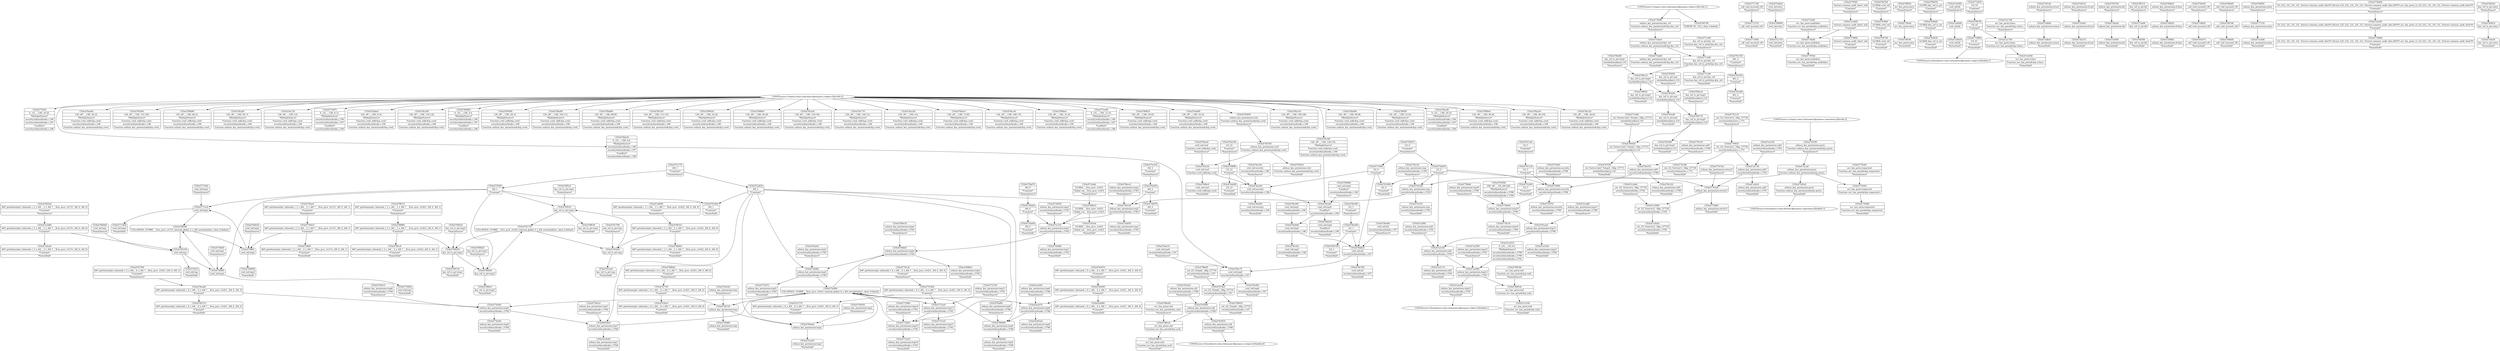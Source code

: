 digraph {
	CE0x4756f70 [shape=record,shape=Mrecord,label="{CE0x4756f70|i64_2|*Constant*|*SummSink*}"]
	CE0x47717d0 [shape=record,shape=Mrecord,label="{CE0x47717d0|_call_void_mcount()_#3|*SummSource*}"]
	CE0x4794890 [shape=record,shape=Mrecord,label="{CE0x4794890|cred_sid:entry}"]
	CE0x4789420 [shape=record,shape=Mrecord,label="{CE0x4789420|128:_i8*,_:_CRE_24,28_|*MultipleSource*|Function::cred_sid&Arg::cred::|security/selinux/hooks.c,196|Function::selinux_key_permission&Arg::cred::}"]
	CE0x476b090 [shape=record,shape=Mrecord,label="{CE0x476b090|selinux_key_permission:tmp9|security/selinux/hooks.c,5786|*SummSink*}"]
	CE0x47797b0 [shape=record,shape=Mrecord,label="{CE0x47797b0|avc_has_perm:auditdata|Function::avc_has_perm&Arg::auditdata::|*SummSink*}"]
	"CONST[source:1(input),value:2(dynamic)][purpose:{operation}][SrcIdx:2]"
	CE0x47795f0 [shape=record,shape=Mrecord,label="{CE0x47795f0|%struct.common_audit_data*_null|*Constant*|*SummSource*}"]
	CE0x47639b0 [shape=record,shape=Mrecord,label="{CE0x47639b0|GLOBAL:cred_sid|*Constant*}"]
	CE0x477bc20 [shape=record,shape=Mrecord,label="{CE0x477bc20|i64*_getelementptr_inbounds_(_6_x_i64_,_6_x_i64_*___llvm_gcov_ctr421,_i64_0,_i64_5)|*Constant*|*SummSource*}"]
	CE0x478f880 [shape=record,shape=Mrecord,label="{CE0x478f880|i64*_getelementptr_inbounds_(_2_x_i64_,_2_x_i64_*___llvm_gcov_ctr422,_i64_0,_i64_1)|*Constant*}"]
	CE0x475f3f0 [shape=record,shape=Mrecord,label="{CE0x475f3f0|i64_1|*Constant*}"]
	CE0x4778a90 [shape=record,shape=Mrecord,label="{CE0x4778a90|selinux_key_permission:tmp10|security/selinux/hooks.c,5789}"]
	CE0x4770850 [shape=record,shape=Mrecord,label="{CE0x4770850|cred_sid:tmp1|*SummSink*}"]
	CE0x5e10e00 [shape=record,shape=Mrecord,label="{CE0x5e10e00|selinux_key_permission:tmp7|security/selinux/hooks.c,5784|*SummSink*}"]
	CE0x4767360 [shape=record,shape=Mrecord,label="{CE0x4767360|i64*_getelementptr_inbounds_(_6_x_i64_,_6_x_i64_*___llvm_gcov_ctr421,_i64_0,_i64_3)|*Constant*|*SummSource*}"]
	CE0x4783450 [shape=record,shape=Mrecord,label="{CE0x4783450|selinux_key_permission:call|security/selinux/hooks.c,5786|*SummSink*}"]
	CE0x479f920 [shape=record,shape=Mrecord,label="{CE0x479f920|avc_has_perm:entry|*SummSource*}"]
	CE0x4789bb0 [shape=record,shape=Mrecord,label="{CE0x4789bb0|128:_i8*,_:_CRE_44,48_|*MultipleSource*|Function::cred_sid&Arg::cred::|security/selinux/hooks.c,196|Function::selinux_key_permission&Arg::cred::}"]
	CE0x479b450 [shape=record,shape=Mrecord,label="{CE0x479b450|GLOBAL:key_ref_to_ptr|*Constant*|*SummSource*}"]
	CE0x47a2590 [shape=record,shape=Mrecord,label="{CE0x47a2590|selinux_key_permission:tmp12|security/selinux/hooks.c,5791|*SummSource*}"]
	CE0x475ebc0 [shape=record,shape=Mrecord,label="{CE0x475ebc0|selinux_key_permission:key_ref|Function::selinux_key_permission&Arg::key_ref::}"]
	CE0x47563e0 [shape=record,shape=Mrecord,label="{CE0x47563e0|GLOBAL:__llvm_gcov_ctr421|Global_var:__llvm_gcov_ctr421|*SummSink*}"]
	CE0x478c5a0 [shape=record,shape=Mrecord,label="{CE0x478c5a0|128:_i8*,_:_CRE_136,144_|*MultipleSource*|Function::cred_sid&Arg::cred::|security/selinux/hooks.c,196|Function::selinux_key_permission&Arg::cred::}"]
	CE0x478fb10 [shape=record,shape=Mrecord,label="{CE0x478fb10|i64*_getelementptr_inbounds_(_2_x_i64_,_2_x_i64_*___llvm_gcov_ctr422,_i64_0,_i64_1)|*Constant*|*SummSource*}"]
	CE0x475e090 [shape=record,shape=Mrecord,label="{CE0x475e090|COLLAPSED:_GCMRE___llvm_gcov_ctr421_internal_global_6_x_i64_zeroinitializer:_elem_0:default:}"]
	CE0x4775b70 [shape=record,shape=Mrecord,label="{CE0x4775b70|selinux_key_permission:tmp5|security/selinux/hooks.c,5783|*SummSink*}"]
	CE0x4755f70 [shape=record,shape=Mrecord,label="{CE0x4755f70|selinux_key_permission:security|security/selinux/hooks.c,5789|*SummSink*}"]
	CE0x478c770 [shape=record,shape=Mrecord,label="{CE0x478c770|128:_i8*,_:_CRE_144,152_|*MultipleSource*|Function::cred_sid&Arg::cred::|security/selinux/hooks.c,196|Function::selinux_key_permission&Arg::cred::}"]
	CE0x476a1d0 [shape=record,shape=Mrecord,label="{CE0x476a1d0|128:_i8*,_:_CRE_0,4_|*MultipleSource*|Function::cred_sid&Arg::cred::|security/selinux/hooks.c,196|Function::selinux_key_permission&Arg::cred::}"]
	CE0x478a4c0 [shape=record,shape=Mrecord,label="{CE0x478a4c0|128:_i8*,_:_CRE_72,80_|*MultipleSource*|Function::cred_sid&Arg::cred::|security/selinux/hooks.c,196|Function::selinux_key_permission&Arg::cred::}"]
	CE0x5c698e0 [shape=record,shape=Mrecord,label="{CE0x5c698e0|selinux_key_permission:tmp4|security/selinux/hooks.c,5783|*SummSink*}"]
	CE0x66d59e0 [shape=record,shape=Mrecord,label="{CE0x66d59e0|selinux_key_permission:tmp7|security/selinux/hooks.c,5784}"]
	CE0x4784170 [shape=record,shape=Mrecord,label="{CE0x4784170|key_ref_to_ptr:tmp5|include/linux/key.h,116}"]
	CE0x47714b0 [shape=record,shape=Mrecord,label="{CE0x47714b0|cred_sid:tmp3|*SummSink*}"]
	CE0x4761000 [shape=record,shape=Mrecord,label="{CE0x4761000|i32_0|*Constant*|*SummSink*}"]
	CE0x47712c0 [shape=record,shape=Mrecord,label="{CE0x47712c0|cred_sid:tmp3}"]
	CE0x478cce0 [shape=record,shape=Mrecord,label="{CE0x478cce0|128:_i8*,_:_CRE_168,176_|*MultipleSource*|Function::cred_sid&Arg::cred::|security/selinux/hooks.c,196|Function::selinux_key_permission&Arg::cred::}"]
	CE0x47896e0 [shape=record,shape=Mrecord,label="{CE0x47896e0|128:_i8*,_:_CRE_32,36_|*MultipleSource*|Function::cred_sid&Arg::cred::|security/selinux/hooks.c,196|Function::selinux_key_permission&Arg::cred::}"]
	CE0x4789030 [shape=record,shape=Mrecord,label="{CE0x4789030|avc_has_perm:tsid|Function::avc_has_perm&Arg::tsid::}"]
	CE0x47a44e0 [shape=record,shape=Mrecord,label="{CE0x47a44e0|cred_sid:bb|*SummSink*}"]
	CE0x4772a50 [shape=record,shape=Mrecord,label="{CE0x4772a50|selinux_key_permission:tmp14|security/selinux/hooks.c,5792|*SummSink*}"]
	CE0x4776240 [shape=record,shape=Mrecord,label="{CE0x4776240|selinux_key_permission:tmp6|security/selinux/hooks.c,5784|*SummSink*}"]
	CE0x477e830 [shape=record,shape=Mrecord,label="{CE0x477e830|i16_43|*Constant*|*SummSource*}"]
	CE0x477b110 [shape=record,shape=Mrecord,label="{CE0x477b110|_ret_i32_%retval.0,_!dbg_!27728|security/selinux/avc.c,775|*SummSource*}"]
	CE0x4760090 [shape=record,shape=Mrecord,label="{CE0x4760090|cred_sid:tmp2|*SummSink*}"]
	CE0x4779240 [shape=record,shape=Mrecord,label="{CE0x4779240|avc_has_perm:requested|Function::avc_has_perm&Arg::requested::|*SummSource*}"]
	CE0x4771570 [shape=record,shape=Mrecord,label="{CE0x4771570|_call_void_mcount()_#3}"]
	CE0x475ba00 [shape=record,shape=Mrecord,label="{CE0x475ba00|i64_0|*Constant*|*SummSink*}"]
	CE0x4794740 [shape=record,shape=Mrecord,label="{CE0x4794740|GLOBAL:cred_sid|*Constant*|*SummSink*}"]
	CE0x477af40 [shape=record,shape=Mrecord,label="{CE0x477af40|avc_has_perm:auditdata|Function::avc_has_perm&Arg::auditdata::|*SummSource*}"]
	CE0x4790620 [shape=record,shape=Mrecord,label="{CE0x4790620|key_ref_to_ptr:tmp3|*SummSource*}"]
	CE0x477ee90 [shape=record,shape=Mrecord,label="{CE0x477ee90|4:_i32,_:_CRE_12,16_|*MultipleSource*|security/selinux/hooks.c,196|security/selinux/hooks.c,197|*LoadInst*|security/selinux/hooks.c,196}"]
	CE0x475c6a0 [shape=record,shape=Mrecord,label="{CE0x475c6a0|GLOBAL:__llvm_gcov_ctr421|Global_var:__llvm_gcov_ctr421|*SummSource*}"]
	CE0x4789810 [shape=record,shape=Mrecord,label="{CE0x4789810|128:_i8*,_:_CRE_36,40_|*MultipleSource*|Function::cred_sid&Arg::cred::|security/selinux/hooks.c,196|Function::selinux_key_permission&Arg::cred::}"]
	CE0x476ad00 [shape=record,shape=Mrecord,label="{CE0x476ad00|128:_i8*,_:_CRE_16,20_|*MultipleSource*|Function::cred_sid&Arg::cred::|security/selinux/hooks.c,196|Function::selinux_key_permission&Arg::cred::}"]
	CE0x4755fe0 [shape=record,shape=Mrecord,label="{CE0x4755fe0|selinux_key_permission:security|security/selinux/hooks.c,5789|*SummSource*}"]
	CE0x47a1b50 [shape=record,shape=Mrecord,label="{CE0x47a1b50|selinux_key_permission:tmp11|security/selinux/hooks.c,5789|*SummSink*}"]
	CE0x4755e90 [shape=record,shape=Mrecord,label="{CE0x4755e90|i32_5|*Constant*|*SummSink*}"]
	CE0x4769f80 [shape=record,shape=Mrecord,label="{CE0x4769f80|i32_22|*Constant*}"]
	CE0x4760710 [shape=record,shape=Mrecord,label="{CE0x4760710|i64*_getelementptr_inbounds_(_6_x_i64_,_6_x_i64_*___llvm_gcov_ctr421,_i64_0,_i64_3)|*Constant*|*SummSink*}"]
	CE0x475bd70 [shape=record,shape=Mrecord,label="{CE0x475bd70|i64_0|*Constant*|*SummSource*}"]
	CE0x478d250 [shape=record,shape=Mrecord,label="{CE0x478d250|cred_sid:tmp4|*LoadInst*|security/selinux/hooks.c,196|*SummSink*}"]
	CE0x4760020 [shape=record,shape=Mrecord,label="{CE0x4760020|cred_sid:tmp2|*SummSource*}"]
	CE0x47841e0 [shape=record,shape=Mrecord,label="{CE0x47841e0|key_ref_to_ptr:tmp5|include/linux/key.h,116|*SummSource*}"]
	"CONST[source:0(mediator),value:2(dynamic)][purpose:{subject}][SnkIdx:0]"
	CE0x477c440 [shape=record,shape=Mrecord,label="{CE0x477c440|_ret_%struct.key*_%tmp5,_!dbg_!27715|include/linux/key.h,116|*SummSource*}"]
	CE0x47a1a80 [shape=record,shape=Mrecord,label="{CE0x47a1a80|selinux_key_permission:tmp11|security/selinux/hooks.c,5789|*SummSource*}"]
	CE0x4779930 [shape=record,shape=Mrecord,label="{CE0x4779930|_ret_i32_%retval.0,_!dbg_!27728|security/selinux/avc.c,775}"]
	CE0x475d0c0 [shape=record,shape=Mrecord,label="{CE0x475d0c0|selinux_key_permission:return|*SummSink*}"]
	CE0x478f5c0 [shape=record,shape=Mrecord,label="{CE0x478f5c0|key_ref_to_ptr:tmp1|*SummSource*}"]
	CE0x475c9e0 [shape=record,shape=Mrecord,label="{CE0x475c9e0|selinux_key_permission:if.end}"]
	CE0x475b1c0 [shape=record,shape=Mrecord,label="{CE0x475b1c0|selinux_key_permission:cmp|security/selinux/hooks.c,5783|*SummSource*}"]
	CE0x478ee10 [shape=record,shape=Mrecord,label="{CE0x478ee10|cred_sid:tmp6|security/selinux/hooks.c,197|*SummSource*}"]
	CE0x478da20 [shape=record,shape=Mrecord,label="{CE0x478da20|4:_i32,_:_CRE_4,8_|*MultipleSource*|security/selinux/hooks.c,196|security/selinux/hooks.c,197|*LoadInst*|security/selinux/hooks.c,196}"]
	CE0x4784360 [shape=record,shape=Mrecord,label="{CE0x4784360|key_ref_to_ptr:tmp5|include/linux/key.h,116|*SummSink*}"]
	CE0x475bea0 [shape=record,shape=Mrecord,label="{CE0x475bea0|selinux_key_permission:bb}"]
	CE0x475b530 [shape=record,shape=Mrecord,label="{CE0x475b530|selinux_key_permission:tmp2|security/selinux/hooks.c,5783}"]
	CE0x475b0b0 [shape=record,shape=Mrecord,label="{CE0x475b0b0|selinux_key_permission:tmp5|security/selinux/hooks.c,5783}"]
	CE0x475d430 [shape=record,shape=Mrecord,label="{CE0x475d430|i32_0|*Constant*}"]
	CE0x475f2c0 [shape=record,shape=Mrecord,label="{CE0x475f2c0|cred_sid:tmp|*SummSink*}"]
	CE0x478f310 [shape=record,shape=Mrecord,label="{CE0x478f310|i64*_getelementptr_inbounds_(_2_x_i64_,_2_x_i64_*___llvm_gcov_ctr422,_i64_0,_i64_0)|*Constant*}"]
	CE0x477b9b0 [shape=record,shape=Mrecord,label="{CE0x477b9b0|selinux_key_permission:retval.0|*SummSink*}"]
	CE0x4783e80 [shape=record,shape=Mrecord,label="{CE0x4783e80|key_ref_to_ptr:and|include/linux/key.h,116}"]
	CE0x478cb10 [shape=record,shape=Mrecord,label="{CE0x478cb10|128:_i8*,_:_CRE_160,168_|*MultipleSource*|Function::cred_sid&Arg::cred::|security/selinux/hooks.c,196|Function::selinux_key_permission&Arg::cred::}"]
	CE0x4795a30 [shape=record,shape=Mrecord,label="{CE0x4795a30|cred_sid:cred|Function::cred_sid&Arg::cred::}"]
	CE0x478d080 [shape=record,shape=Mrecord,label="{CE0x478d080|cred_sid:tmp4|*LoadInst*|security/selinux/hooks.c,196|*SummSource*}"]
	CE0x4791350 [shape=record,shape=Mrecord,label="{CE0x4791350|i64_-2|*Constant*|*SummSource*}"]
	CE0x4779660 [shape=record,shape=Mrecord,label="{CE0x4779660|%struct.common_audit_data*_null|*Constant*|*SummSink*}"]
	CE0x477aa90 [shape=record,shape=Mrecord,label="{CE0x477aa90|key_ref_to_ptr:bb}"]
	CE0x4790050 [shape=record,shape=Mrecord,label="{CE0x4790050|key_ref_to_ptr:tmp2}"]
	CE0x47a4aa0 [shape=record,shape=Mrecord,label="{CE0x47a4aa0|i64*_getelementptr_inbounds_(_2_x_i64_,_2_x_i64_*___llvm_gcov_ctr131,_i64_0,_i64_0)|*Constant*|*SummSink*}"]
	CE0x478ceb0 [shape=record,shape=Mrecord,label="{CE0x478ceb0|cred_sid:tmp4|*LoadInst*|security/selinux/hooks.c,196}"]
	CE0x4783350 [shape=record,shape=Mrecord,label="{CE0x4783350|cred_sid:tmp}"]
	CE0x4799050 [shape=record,shape=Mrecord,label="{CE0x4799050|_ret_i32_%tmp6,_!dbg_!27716|security/selinux/hooks.c,197|*SummSink*}"]
	CE0x477b7a0 [shape=record,shape=Mrecord,label="{CE0x477b7a0|selinux_key_permission:retval.0|*SummSource*}"]
	CE0x47900c0 [shape=record,shape=Mrecord,label="{CE0x47900c0|key_ref_to_ptr:tmp2|*SummSource*}"]
	CE0x47582c0 [shape=record,shape=Mrecord,label="{CE0x47582c0|selinux_key_permission:tmp7|security/selinux/hooks.c,5784|*SummSource*}"]
	CE0x478c3d0 [shape=record,shape=Mrecord,label="{CE0x478c3d0|128:_i8*,_:_CRE_128,136_|*MultipleSource*|Function::cred_sid&Arg::cred::|security/selinux/hooks.c,196|Function::selinux_key_permission&Arg::cred::}"]
	CE0x478f550 [shape=record,shape=Mrecord,label="{CE0x478f550|key_ref_to_ptr:tmp1}"]
	CE0x478a690 [shape=record,shape=Mrecord,label="{CE0x478a690|128:_i8*,_:_CRE_80,88_|*MultipleSource*|Function::cred_sid&Arg::cred::|security/selinux/hooks.c,196|Function::selinux_key_permission&Arg::cred::}"]
	CE0x4790e80 [shape=record,shape=Mrecord,label="{CE0x4790e80|key_ref_to_ptr:tmp4|include/linux/key.h,116|*SummSource*}"]
	CE0x47649d0 [shape=record,shape=Mrecord,label="{CE0x47649d0|GLOBAL:key_ref_to_ptr|*Constant*}"]
	CE0x475c7e0 [shape=record,shape=Mrecord,label="{CE0x475c7e0|selinux_key_permission:tmp3|security/selinux/hooks.c,5783}"]
	CE0x476e970 [shape=record,shape=Mrecord,label="{CE0x476e970|i64*_getelementptr_inbounds_(_6_x_i64_,_6_x_i64_*___llvm_gcov_ctr421,_i64_0,_i64_4)|*Constant*|*SummSource*}"]
	CE0x47a3770 [shape=record,shape=Mrecord,label="{CE0x47a3770|i64*_getelementptr_inbounds_(_6_x_i64_,_6_x_i64_*___llvm_gcov_ctr421,_i64_0,_i64_5)|*Constant*|*SummSink*}"]
	CE0x47793b0 [shape=record,shape=Mrecord,label="{CE0x47793b0|avc_has_perm:requested|Function::avc_has_perm&Arg::requested::|*SummSink*}"]
	CE0x475d7a0 [shape=record,shape=Mrecord,label="{CE0x475d7a0|selinux_key_permission:return|*SummSource*}"]
	CE0x476eed0 [shape=record,shape=Mrecord,label="{CE0x476eed0|i64*_getelementptr_inbounds_(_6_x_i64_,_6_x_i64_*___llvm_gcov_ctr421,_i64_0,_i64_3)|*Constant*}"]
	CE0x4761aa0 [shape=record,shape=Mrecord,label="{CE0x4761aa0|selinux_key_permission:tmp11|security/selinux/hooks.c,5789}"]
	CE0x478e260 [shape=record,shape=Mrecord,label="{CE0x478e260|cred_sid:tmp5|security/selinux/hooks.c,196|*SummSource*}"]
	CE0x4778c30 [shape=record,shape=Mrecord,label="{CE0x4778c30|selinux_key_permission:tmp10|security/selinux/hooks.c,5789|*SummSink*}"]
	CE0x4791780 [shape=record,shape=Mrecord,label="{CE0x4791780|key_ref_to_ptr:tmp|*SummSource*}"]
	CE0x4789f50 [shape=record,shape=Mrecord,label="{CE0x4789f50|128:_i8*,_:_CRE_52,56_|*MultipleSource*|Function::cred_sid&Arg::cred::|security/selinux/hooks.c,196|Function::selinux_key_permission&Arg::cred::}"]
	CE0x4769be0 [shape=record,shape=Mrecord,label="{CE0x4769be0|selinux_key_permission:if.then|*SummSource*}"]
	CE0x475f460 [shape=record,shape=Mrecord,label="{CE0x475f460|cred_sid:tmp1}"]
	CE0x475b5e0 [shape=record,shape=Mrecord,label="{CE0x475b5e0|selinux_key_permission:perm|Function::selinux_key_permission&Arg::perm::|*SummSink*}"]
	CE0x4779ad0 [shape=record,shape=Mrecord,label="{CE0x4779ad0|avc_has_perm:auditdata|Function::avc_has_perm&Arg::auditdata::}"]
	CE0x478fcc0 [shape=record,shape=Mrecord,label="{CE0x478fcc0|i64*_getelementptr_inbounds_(_2_x_i64_,_2_x_i64_*___llvm_gcov_ctr422,_i64_0,_i64_1)|*Constant*|*SummSink*}"]
	CE0x478ead0 [shape=record,shape=Mrecord,label="{CE0x478ead0|4:_i32,_:_CRE_20,24_|*MultipleSource*|security/selinux/hooks.c,196|security/selinux/hooks.c,197|*LoadInst*|security/selinux/hooks.c,196}"]
	CE0x4783f20 [shape=record,shape=Mrecord,label="{CE0x4783f20|key_ref_to_ptr:and|include/linux/key.h,116|*SummSource*}"]
	CE0x47899e0 [shape=record,shape=Mrecord,label="{CE0x47899e0|128:_i8*,_:_CRE_40,44_|*MultipleSource*|Function::cred_sid&Arg::cred::|security/selinux/hooks.c,196|Function::selinux_key_permission&Arg::cred::}"]
	CE0x4756c00 [shape=record,shape=Mrecord,label="{CE0x4756c00|_call_void_mcount()_#3|*SummSource*}"]
	CE0x4783c80 [shape=record,shape=Mrecord,label="{CE0x4783c80|key_ref_to_ptr:and|include/linux/key.h,116|*SummSink*}"]
	CE0x4767f30 [shape=record,shape=Mrecord,label="{CE0x4767f30|_ret_%struct.key*_%tmp5,_!dbg_!27715|include/linux/key.h,116|*SummSink*}"]
	CE0x478aa30 [shape=record,shape=Mrecord,label="{CE0x478aa30|128:_i8*,_:_CRE_96,104_|*MultipleSource*|Function::cred_sid&Arg::cred::|security/selinux/hooks.c,196|Function::selinux_key_permission&Arg::cred::}"]
	CE0x4771900 [shape=record,shape=Mrecord,label="{CE0x4771900|i32_0|*Constant*}"]
	CE0x47907d0 [shape=record,shape=Mrecord,label="{CE0x47907d0|_call_void_mcount()_#3}"]
	CE0x4756d60 [shape=record,shape=Mrecord,label="{CE0x4756d60|selinux_key_permission:tmp|*SummSink*}"]
	CE0x47916a0 [shape=record,shape=Mrecord,label="{CE0x47916a0|key_ref_to_ptr:tmp}"]
	CE0x47a2410 [shape=record,shape=Mrecord,label="{CE0x47a2410|0:_i32,_:_CR_0,4_|*MultipleSource*|security/selinux/hooks.c,5789|security/selinux/hooks.c,5789|security/selinux/hooks.c,5791}"]
	CE0x475bde0 [shape=record,shape=Mrecord,label="{CE0x475bde0|i64_0|*Constant*}"]
	CE0x4765d70 [shape=record,shape=Mrecord,label="{CE0x4765d70|_call_void_mcount()_#3|*SummSink*}"]
	CE0x4771840 [shape=record,shape=Mrecord,label="{CE0x4771840|_call_void_mcount()_#3|*SummSink*}"]
	CE0x4777150 [shape=record,shape=Mrecord,label="{CE0x4777150|selinux_key_permission:entry}"]
	CE0x4790c10 [shape=record,shape=Mrecord,label="{CE0x4790c10|key_ref_to_ptr:tmp4|include/linux/key.h,116}"]
	CE0x478a120 [shape=record,shape=Mrecord,label="{CE0x478a120|128:_i8*,_:_CRE_56,64_|*MultipleSource*|Function::cred_sid&Arg::cred::|security/selinux/hooks.c,196|Function::selinux_key_permission&Arg::cred::}"]
	CE0x4776150 [shape=record,shape=Mrecord,label="{CE0x4776150|selinux_key_permission:call1|security/selinux/hooks.c,5788|*SummSource*}"]
	CE0x4779160 [shape=record,shape=Mrecord,label="{CE0x4779160|avc_has_perm:requested|Function::avc_has_perm&Arg::requested::}"]
	CE0x475d850 [shape=record,shape=Mrecord,label="{CE0x475d850|_call_void_mcount()_#3}"]
	CE0x477f160 [shape=record,shape=Mrecord,label="{CE0x477f160|4:_i32,_:_CRE_16,20_|*MultipleSource*|security/selinux/hooks.c,196|security/selinux/hooks.c,197|*LoadInst*|security/selinux/hooks.c,196}"]
	CE0x4765b10 [shape=record,shape=Mrecord,label="{CE0x4765b10|selinux_key_permission:tmp6|security/selinux/hooks.c,5784|*SummSource*}"]
	"CONST[source:1(input),value:2(dynamic)][purpose:{object}][SrcIdx:1]"
	CE0x4791710 [shape=record,shape=Mrecord,label="{CE0x4791710|COLLAPSED:_GCMRE___llvm_gcov_ctr422_internal_global_2_x_i64_zeroinitializer:_elem_0:default:}"]
	CE0x4760f50 [shape=record,shape=Mrecord,label="{CE0x4760f50|selinux_key_permission:entry|*SummSource*}"]
	CE0x47a1660 [shape=record,shape=Mrecord,label="{CE0x47a1660|%struct.common_audit_data*_null|*Constant*}"]
	CE0x4788ca0 [shape=record,shape=Mrecord,label="{CE0x4788ca0|avc_has_perm:ssid|Function::avc_has_perm&Arg::ssid::}"]
	CE0x476a400 [shape=record,shape=Mrecord,label="{CE0x476a400|cred_sid:security|security/selinux/hooks.c,196|*SummSink*}"]
	CE0x476edc0 [shape=record,shape=Mrecord,label="{CE0x476edc0|selinux_key_permission:tmp5|security/selinux/hooks.c,5783|*SummSource*}"]
	CE0x4764b30 [shape=record,shape=Mrecord,label="{CE0x4764b30|GLOBAL:key_ref_to_ptr|*Constant*|*SummSink*}"]
	CE0x475b320 [shape=record,shape=Mrecord,label="{CE0x475b320|selinux_key_permission:tmp|*SummSource*}"]
	CE0x4756450 [shape=record,shape=Mrecord,label="{CE0x4756450|selinux_key_permission:tmp3|security/selinux/hooks.c,5783|*SummSource*}"]
	CE0x478f280 [shape=record,shape=Mrecord,label="{CE0x478f280|key_ref_to_ptr:bb|*SummSink*}"]
	"CONST[source:0(mediator),value:0(static)][purpose:{operation}][SnkIdx:3]"
	CE0x477da60 [shape=record,shape=Mrecord,label="{CE0x477da60|selinux_key_permission:key_ref|Function::selinux_key_permission&Arg::key_ref::|*SummSink*}"]
	CE0x47610b0 [shape=record,shape=Mrecord,label="{CE0x47610b0|i64_1|*Constant*|*SummSink*}"]
	CE0x4790b00 [shape=record,shape=Mrecord,label="{CE0x4790b00|_call_void_mcount()_#3|*SummSink*}"]
	CE0x4795950 [shape=record,shape=Mrecord,label="{CE0x4795950|selinux_key_permission:cred|Function::selinux_key_permission&Arg::cred::|*SummSource*}"]
	CE0x475ffb0 [shape=record,shape=Mrecord,label="{CE0x475ffb0|cred_sid:tmp2}"]
	CE0x4770610 [shape=record,shape=Mrecord,label="{CE0x4770610|i64*_getelementptr_inbounds_(_2_x_i64_,_2_x_i64_*___llvm_gcov_ctr131,_i64_0,_i64_1)|*Constant*}"]
	CE0x476ae60 [shape=record,shape=Mrecord,label="{CE0x476ae60|128:_i8*,_:_CRE_20,24_|*MultipleSource*|Function::cred_sid&Arg::cred::|security/selinux/hooks.c,196|Function::selinux_key_permission&Arg::cred::}"]
	CE0x4797dc0 [shape=record,shape=Mrecord,label="{CE0x4797dc0|_ret_i32_%tmp6,_!dbg_!27716|security/selinux/hooks.c,197}"]
	CE0x478ec70 [shape=record,shape=Mrecord,label="{CE0x478ec70|cred_sid:tmp6|security/selinux/hooks.c,197}"]
	CE0x4780420 [shape=record,shape=Mrecord,label="{CE0x4780420|_ret_%struct.key*_%tmp5,_!dbg_!27715|include/linux/key.h,116}"]
	CE0x4769e30 [shape=record,shape=Mrecord,label="{CE0x4769e30|selinux_key_permission:tmp4|security/selinux/hooks.c,5783|*SummSource*}"]
	CE0x477d9f0 [shape=record,shape=Mrecord,label="{CE0x477d9f0|selinux_key_permission:key_ref|Function::selinux_key_permission&Arg::key_ref::|*SummSource*}"]
	CE0x47613a0 [shape=record,shape=Mrecord,label="{CE0x47613a0|i32_5|*Constant*|*SummSource*}"]
	CE0x477b180 [shape=record,shape=Mrecord,label="{CE0x477b180|_ret_i32_%retval.0,_!dbg_!27728|security/selinux/avc.c,775|*SummSink*}"]
	CE0x4790440 [shape=record,shape=Mrecord,label="{CE0x4790440|key_ref_to_ptr:tmp3}"]
	CE0x47a1840 [shape=record,shape=Mrecord,label="{CE0x47a1840|avc_has_perm:tclass|Function::avc_has_perm&Arg::tclass::|*SummSink*}"]
	CE0x477b360 [shape=record,shape=Mrecord,label="{CE0x477b360|i64*_getelementptr_inbounds_(_6_x_i64_,_6_x_i64_*___llvm_gcov_ctr421,_i64_0,_i64_5)|*Constant*}"]
	CE0x476a330 [shape=record,shape=Mrecord,label="{CE0x476a330|cred_sid:security|security/selinux/hooks.c,196|*SummSource*}"]
	CE0x476e900 [shape=record,shape=Mrecord,label="{CE0x476e900|i64*_getelementptr_inbounds_(_6_x_i64_,_6_x_i64_*___llvm_gcov_ctr421,_i64_0,_i64_4)|*Constant*}"]
	CE0x47947b0 [shape=record,shape=Mrecord,label="{CE0x47947b0|GLOBAL:cred_sid|*Constant*|*SummSource*}"]
	CE0x478c940 [shape=record,shape=Mrecord,label="{CE0x478c940|128:_i8*,_:_CRE_152,160_|*MultipleSource*|Function::cred_sid&Arg::cred::|security/selinux/hooks.c,196|Function::selinux_key_permission&Arg::cred::}"]
	CE0x4755f00 [shape=record,shape=Mrecord,label="{CE0x4755f00|selinux_key_permission:security|security/selinux/hooks.c,5789}"]
	CE0x4772820 [shape=record,shape=Mrecord,label="{CE0x4772820|selinux_key_permission:tmp14|security/selinux/hooks.c,5792}"]
	CE0x4756930 [shape=record,shape=Mrecord,label="{CE0x4756930|selinux_key_permission:tmp1|*SummSource*}"]
	CE0x478e320 [shape=record,shape=Mrecord,label="{CE0x478e320|cred_sid:tmp5|security/selinux/hooks.c,196|*SummSink*}"]
	CE0x478f4b0 [shape=record,shape=Mrecord,label="{CE0x478f4b0|i64*_getelementptr_inbounds_(_2_x_i64_,_2_x_i64_*___llvm_gcov_ctr422,_i64_0,_i64_0)|*Constant*|*SummSink*}"]
	CE0x476a160 [shape=record,shape=Mrecord,label="{CE0x476a160|i32_22|*Constant*|*SummSource*}"]
	CE0x479c520 [shape=record,shape=Mrecord,label="{CE0x479c520|selinux_key_permission:call1|security/selinux/hooks.c,5788|*SummSink*}"]
	CE0x475e770 [shape=record,shape=Mrecord,label="{CE0x475e770|i64_1|*Constant*|*SummSource*}"]
	CE0x47722e0 [shape=record,shape=Mrecord,label="{CE0x47722e0|selinux_key_permission:tmp13|security/selinux/hooks.c,5792}"]
	CE0x47a2730 [shape=record,shape=Mrecord,label="{CE0x47a2730|selinux_key_permission:call3|security/selinux/hooks.c,5791}"]
	CE0x4789180 [shape=record,shape=Mrecord,label="{CE0x4789180|avc_has_perm:tsid|Function::avc_has_perm&Arg::tsid::|*SummSource*}"]
	CE0x475b7f0 [shape=record,shape=Mrecord,label="{CE0x475b7f0|selinux_key_permission:perm|Function::selinux_key_permission&Arg::perm::|*SummSource*}"]
	CE0x475c370 [shape=record,shape=Mrecord,label="{CE0x475c370|cred_sid:entry|*SummSink*}"]
	CE0x477c240 [shape=record,shape=Mrecord,label="{CE0x477c240|key_ref_to_ptr:key_ref|Function::key_ref_to_ptr&Arg::key_ref::|*SummSource*}"]
	CE0x475d4e0 [shape=record,shape=Mrecord,label="{CE0x475d4e0|cred_sid:entry|*SummSource*}"]
	CE0x476af90 [shape=record,shape=Mrecord,label="{CE0x476af90|selinux_key_permission:tmp9|security/selinux/hooks.c,5786|*SummSource*}"]
	CE0x4789d80 [shape=record,shape=Mrecord,label="{CE0x4789d80|128:_i8*,_:_CRE_48,52_|*MultipleSource*|Function::cred_sid&Arg::cred::|security/selinux/hooks.c,196|Function::selinux_key_permission&Arg::cred::}"]
	CE0x47762b0 [shape=record,shape=Mrecord,label="{CE0x47762b0|selinux_key_permission:tmp6|security/selinux/hooks.c,5784}"]
	CE0x475ddd0 [shape=record,shape=Mrecord,label="{CE0x475ddd0|selinux_key_permission:return}"]
	CE0x47906c0 [shape=record,shape=Mrecord,label="{CE0x47906c0|key_ref_to_ptr:tmp3|*SummSink*}"]
	CE0x47a40d0 [shape=record,shape=Mrecord,label="{CE0x47a40d0|cred_sid:bb}"]
	CE0x4763a20 [shape=record,shape=Mrecord,label="{CE0x4763a20|selinux_key_permission:call|security/selinux/hooks.c,5786|*SummSource*}"]
	CE0x479fc00 [shape=record,shape=Mrecord,label="{CE0x479fc00|avc_has_perm:entry|*SummSink*}"]
	CE0x47a4890 [shape=record,shape=Mrecord,label="{CE0x47a4890|i64*_getelementptr_inbounds_(_2_x_i64_,_2_x_i64_*___llvm_gcov_ctr422,_i64_0,_i64_0)|*Constant*|*SummSource*}"]
	CE0x63ac000 [shape=record,shape=Mrecord,label="{CE0x63ac000|selinux_key_permission:tmp8|security/selinux/hooks.c,5786|*SummSource*}"]
	CE0x47a2480 [shape=record,shape=Mrecord,label="{CE0x47a2480|selinux_key_permission:tmp12|security/selinux/hooks.c,5791}"]
	CE0x4769dc0 [shape=record,shape=Mrecord,label="{CE0x4769dc0|selinux_key_permission:tmp4|security/selinux/hooks.c,5783}"]
	CE0x47a3ba0 [shape=record,shape=Mrecord,label="{CE0x47a3ba0|_ret_i32_%retval.0,_!dbg_!27729|security/selinux/hooks.c,5792|*SummSink*}"]
	CE0x4788ed0 [shape=record,shape=Mrecord,label="{CE0x4788ed0|avc_has_perm:ssid|Function::avc_has_perm&Arg::ssid::|*SummSource*}"]
	CE0x475b270 [shape=record,shape=Mrecord,label="{CE0x475b270|selinux_key_permission:if.end|*SummSink*}"]
	CE0x4791ae0 [shape=record,shape=Mrecord,label="{CE0x4791ae0|key_ref_to_ptr:tmp|*SummSink*}"]
	CE0x477e960 [shape=record,shape=Mrecord,label="{CE0x477e960|i16_43|*Constant*|*SummSink*}"]
	CE0x476a240 [shape=record,shape=Mrecord,label="{CE0x476a240|cred_sid:security|security/selinux/hooks.c,196}"]
	CE0x4760ea0 [shape=record,shape=Mrecord,label="{CE0x4760ea0|selinux_key_permission:tmp1}"]
	CE0x47a2ef0 [shape=record,shape=Mrecord,label="{CE0x47a2ef0|i32_(i32,_i32,_i16,_i32,_%struct.common_audit_data*)*_bitcast_(i32_(i32,_i32,_i16,_i32,_%struct.common_audit_data.495*)*_avc_has_perm_to_i32_(i32,_i32,_i16,_i32,_%struct.common_audit_data*)*)|*Constant*}"]
	CE0x478e590 [shape=record,shape=Mrecord,label="{CE0x478e590|i32_1|*Constant*|*SummSource*}"]
	CE0x47a3a40 [shape=record,shape=Mrecord,label="{CE0x47a3a40|_ret_i32_%retval.0,_!dbg_!27729|security/selinux/hooks.c,5792|*SummSource*}"]
	CE0x475fae0 [shape=record,shape=Mrecord,label="{CE0x475fae0|i64*_getelementptr_inbounds_(_2_x_i64_,_2_x_i64_*___llvm_gcov_ctr131,_i64_0,_i64_1)|*Constant*|*SummSource*}"]
	CE0x478b0b0 [shape=record,shape=Mrecord,label="{CE0x478b0b0|cred_sid:tmp|*SummSource*}"]
	CE0x477c3d0 [shape=record,shape=Mrecord,label="{CE0x477c3d0|key_ref_to_ptr:key_ref|Function::key_ref_to_ptr&Arg::key_ref::|*SummSink*}"]
	CE0x476af20 [shape=record,shape=Mrecord,label="{CE0x476af20|i64_2|*Constant*}"]
	"CONST[source:1(input),value:2(dynamic)][purpose:{subject}][SrcIdx:3]"
	CE0x478a2f0 [shape=record,shape=Mrecord,label="{CE0x478a2f0|128:_i8*,_:_CRE_64,72_|*MultipleSource*|Function::cred_sid&Arg::cred::|security/selinux/hooks.c,196|Function::selinux_key_permission&Arg::cred::}"]
	CE0x47723c0 [shape=record,shape=Mrecord,label="{CE0x47723c0|selinux_key_permission:tmp13|security/selinux/hooks.c,5792|*SummSink*}"]
	CE0x4764cc0 [shape=record,shape=Mrecord,label="{CE0x4764cc0|selinux_key_permission:tmp2|security/selinux/hooks.c,5783|*SummSource*}"]
	CE0x478efb0 [shape=record,shape=Mrecord,label="{CE0x478efb0|cred_sid:tmp6|security/selinux/hooks.c,197|*SummSink*}"]
	CE0x478f110 [shape=record,shape=Mrecord,label="{CE0x478f110|key_ref_to_ptr:bb|*SummSource*}"]
	CE0x477c340 [shape=record,shape=Mrecord,label="{CE0x477c340|key_ref_to_ptr:key_ref|Function::key_ref_to_ptr&Arg::key_ref::}"]
	CE0x476a720 [shape=record,shape=Mrecord,label="{CE0x476a720|128:_i8*,_:_CRE_4,8_|*MultipleSource*|Function::cred_sid&Arg::cred::|security/selinux/hooks.c,196|Function::selinux_key_permission&Arg::cred::}"]
	CE0x475e9d0 [shape=record,shape=Mrecord,label="{CE0x475e9d0|selinux_key_permission:tmp3|security/selinux/hooks.c,5783|*SummSink*}"]
	CE0x47688a0 [shape=record,shape=Mrecord,label="{CE0x47688a0|i64*_getelementptr_inbounds_(_6_x_i64_,_6_x_i64_*___llvm_gcov_ctr421,_i64_0,_i64_0)|*Constant*|*SummSource*}"]
	CE0x47a3d60 [shape=record,shape=Mrecord,label="{CE0x47a3d60|i64*_getelementptr_inbounds_(_2_x_i64_,_2_x_i64_*___llvm_gcov_ctr131,_i64_0,_i64_0)|*Constant*}"]
	CE0x4795aa0 [shape=record,shape=Mrecord,label="{CE0x4795aa0|cred_sid:cred|Function::cred_sid&Arg::cred::|*SummSource*}"]
	CE0x477a970 [shape=record,shape=Mrecord,label="{CE0x477a970|4:_i32,_:_CRE_8,12_|*MultipleSource*|security/selinux/hooks.c,196|security/selinux/hooks.c,197|*LoadInst*|security/selinux/hooks.c,196}"]
	CE0x478e700 [shape=record,shape=Mrecord,label="{CE0x478e700|i32_1|*Constant*|*SummSink*}"]
	CE0x476a8a0 [shape=record,shape=Mrecord,label="{CE0x476a8a0|128:_i8*,_:_CRE_8,16_|*MultipleSource*|Function::cred_sid&Arg::cred::|security/selinux/hooks.c,196|Function::selinux_key_permission&Arg::cred::}"]
	CE0x47a17d0 [shape=record,shape=Mrecord,label="{CE0x47a17d0|avc_has_perm:tclass|Function::avc_has_perm&Arg::tclass::|*SummSource*}"]
	CE0x475d010 [shape=record,shape=Mrecord,label="{CE0x475d010|i32_0|*Constant*|*SummSource*}"]
	CE0x47a2dc0 [shape=record,shape=Mrecord,label="{CE0x47a2dc0|selinux_key_permission:call3|security/selinux/hooks.c,5791|*SummSink*}"]
	CE0x475b950 [shape=record,shape=Mrecord,label="{CE0x475b950|selinux_key_permission:tmp2|security/selinux/hooks.c,5783|*SummSink*}"]
	CE0x4756b50 [shape=record,shape=Mrecord,label="{CE0x4756b50|selinux_key_permission:if.then}"]
	CE0x475fbf0 [shape=record,shape=Mrecord,label="{CE0x475fbf0|i64*_getelementptr_inbounds_(_2_x_i64_,_2_x_i64_*___llvm_gcov_ctr131,_i64_0,_i64_1)|*Constant*|*SummSink*}"]
	"CONST[source:0(mediator),value:2(dynamic)][purpose:{object}][SnkIdx:1]"
	CE0x478e440 [shape=record,shape=Mrecord,label="{CE0x478e440|i32_1|*Constant*}"]
	CE0x63ac070 [shape=record,shape=Mrecord,label="{CE0x63ac070|selinux_key_permission:tmp8|security/selinux/hooks.c,5786}"]
	CE0x47a1f80 [shape=record,shape=Mrecord,label="{CE0x47a1f80|selinux_key_permission:sid2|security/selinux/hooks.c,5791|*SummSource*}"]
	CE0x4771440 [shape=record,shape=Mrecord,label="{CE0x4771440|cred_sid:tmp3|*SummSource*}"]
	CE0x478ddc0 [shape=record,shape=Mrecord,label="{CE0x478ddc0|cred_sid:sid|security/selinux/hooks.c,197}"]
	CE0x476bb10 [shape=record,shape=Mrecord,label="{CE0x476bb10|GLOBAL:__llvm_gcov_ctr421|Global_var:__llvm_gcov_ctr421}"]
	CE0x477b5a0 [shape=record,shape=Mrecord,label="{CE0x477b5a0|selinux_key_permission:retval.0}"]
	CE0x475c4d0 [shape=record,shape=Mrecord,label="{CE0x475c4d0|selinux_key_permission:entry|*SummSink*}"]
	CE0x47a2a50 [shape=record,shape=Mrecord,label="{CE0x47a2a50|selinux_key_permission:tmp12|security/selinux/hooks.c,5791|*SummSink*}"]
	CE0x47611e0 [shape=record,shape=Mrecord,label="{CE0x47611e0|i32_5|*Constant*}"]
	CE0x4798ef0 [shape=record,shape=Mrecord,label="{CE0x4798ef0|_ret_i32_%tmp6,_!dbg_!27716|security/selinux/hooks.c,197|*SummSource*}"]
	CE0x47a1e50 [shape=record,shape=Mrecord,label="{CE0x47a1e50|selinux_key_permission:sid2|security/selinux/hooks.c,5791}"]
	CE0x4790a60 [shape=record,shape=Mrecord,label="{CE0x4790a60|_call_void_mcount()_#3|*SummSource*}"]
	CE0x47a39d0 [shape=record,shape=Mrecord,label="{CE0x47a39d0|_ret_i32_%retval.0,_!dbg_!27729|security/selinux/hooks.c,5792}"]
	CE0x475f4d0 [shape=record,shape=Mrecord,label="{CE0x475f4d0|cred_sid:tmp1|*SummSource*}"]
	CE0x4790130 [shape=record,shape=Mrecord,label="{CE0x4790130|key_ref_to_ptr:tmp2|*SummSink*}"]
	CE0x47a4360 [shape=record,shape=Mrecord,label="{CE0x47a4360|cred_sid:bb|*SummSource*}"]
	CE0x475eb30 [shape=record,shape=Mrecord,label="{CE0x475eb30|key_ref_to_ptr:entry|*SummSink*}"]
	CE0x47565c0 [shape=record,shape=Mrecord,label="{CE0x47565c0|selinux_key_permission:if.end|*SummSource*}"]
	CE0x4772890 [shape=record,shape=Mrecord,label="{CE0x4772890|selinux_key_permission:tmp14|security/selinux/hooks.c,5792|*SummSource*}"]
	CE0x4778b60 [shape=record,shape=Mrecord,label="{CE0x4778b60|selinux_key_permission:tmp10|security/selinux/hooks.c,5789|*SummSource*}"]
	CE0x47914d0 [shape=record,shape=Mrecord,label="{CE0x47914d0|i64_-2|*Constant*|*SummSink*}"]
	CE0x475cca0 [shape=record,shape=Mrecord,label="{CE0x475cca0|selinux_key_permission:perm|Function::selinux_key_permission&Arg::perm::}"]
	CE0x475e1f0 [shape=record,shape=Mrecord,label="{CE0x475e1f0|selinux_key_permission:cmp|security/selinux/hooks.c,5783|*SummSink*}"]
	CE0x478c200 [shape=record,shape=Mrecord,label="{CE0x478c200|128:_i8*,_:_CRE_120,128_|*MultipleSource*|Function::cred_sid&Arg::cred::|security/selinux/hooks.c,196|Function::selinux_key_permission&Arg::cred::}"]
	CE0x47891f0 [shape=record,shape=Mrecord,label="{CE0x47891f0|i16_43|*Constant*}"]
	CE0x479a150 [shape=record,shape=Mrecord,label="{CE0x479a150|selinux_key_permission:call1|security/selinux/hooks.c,5788}"]
	CE0x47561d0 [shape=record,shape=Mrecord,label="{CE0x47561d0|selinux_key_permission:cmp|security/selinux/hooks.c,5783}"]
	CE0x4791030 [shape=record,shape=Mrecord,label="{CE0x4791030|i64_-2|*Constant*}"]
	CE0x475e400 [shape=record,shape=Mrecord,label="{CE0x475e400|selinux_key_permission:bb|*SummSink*}"]
	CE0x4778dd0 [shape=record,shape=Mrecord,label="{CE0x4778dd0|i32_(i32,_i32,_i16,_i32,_%struct.common_audit_data*)*_bitcast_(i32_(i32,_i32,_i16,_i32,_%struct.common_audit_data.495*)*_avc_has_perm_to_i32_(i32,_i32,_i16,_i32,_%struct.common_audit_data*)*)|*Constant*|*SummSource*}"]
	CE0x478f630 [shape=record,shape=Mrecord,label="{CE0x478f630|key_ref_to_ptr:tmp1|*SummSink*}"]
	CE0x47671f0 [shape=record,shape=Mrecord,label="{CE0x47671f0|i64*_getelementptr_inbounds_(_6_x_i64_,_6_x_i64_*___llvm_gcov_ctr421,_i64_0,_i64_0)|*Constant*}"]
	CE0x476a040 [shape=record,shape=Mrecord,label="{CE0x476a040|i32_22|*Constant*|*SummSink*}"]
	CE0x4778ee0 [shape=record,shape=Mrecord,label="{CE0x4778ee0|avc_has_perm:entry}"]
	CE0x47a2c90 [shape=record,shape=Mrecord,label="{CE0x47a2c90|selinux_key_permission:call3|security/selinux/hooks.c,5791|*SummSource*}"]
	CE0x478b040 [shape=record,shape=Mrecord,label="{CE0x478b040|COLLAPSED:_GCMRE___llvm_gcov_ctr131_internal_global_2_x_i64_zeroinitializer:_elem_0:default:}"]
	CE0x5b363a0 [shape=record,shape=Mrecord,label="{CE0x5b363a0|selinux_key_permission:tmp8|security/selinux/hooks.c,5786|*SummSink*}"]
	CE0x4783940 [shape=record,shape=Mrecord,label="{CE0x4783940|200:_i8*,_:_CR_200,208_|*MultipleSource*|security/selinux/hooks.c,5788|security/selinux/hooks.c,5789}"]
	CE0x4778d60 [shape=record,shape=Mrecord,label="{CE0x4778d60|i32_(i32,_i32,_i16,_i32,_%struct.common_audit_data*)*_bitcast_(i32_(i32,_i32,_i16,_i32,_%struct.common_audit_data.495*)*_avc_has_perm_to_i32_(i32,_i32,_i16,_i32,_%struct.common_audit_data*)*)|*Constant*|*SummSink*}"]
	CE0x4796bc0 [shape=record,shape=Mrecord,label="{CE0x4796bc0|cred_sid:cred|Function::cred_sid&Arg::cred::|*SummSink*}"]
	CE0x475ce00 [shape=record,shape=Mrecord,label="{CE0x475ce00|selinux_key_permission:tmp1|*SummSink*}"]
	CE0x4769410 [shape=record,shape=Mrecord,label="{CE0x4769410|key_ref_to_ptr:entry}"]
	CE0x47a1540 [shape=record,shape=Mrecord,label="{CE0x47a1540|avc_has_perm:tsid|Function::avc_has_perm&Arg::tsid::|*SummSink*}"]
	CE0x47847d0 [shape=record,shape=Mrecord,label="{CE0x47847d0|VOIDTB_TE:_CE2:_elem_0:default:}"]
	CE0x4790f20 [shape=record,shape=Mrecord,label="{CE0x4790f20|key_ref_to_ptr:tmp4|include/linux/key.h,116|*SummSink*}"]
	CE0x478e790 [shape=record,shape=Mrecord,label="{CE0x478e790|cred_sid:sid|security/selinux/hooks.c,197|*SummSink*}"]
	CE0x478d9b0 [shape=record,shape=Mrecord,label="{CE0x478d9b0|4:_i32,_:_CRE_0,4_|*MultipleSource*|security/selinux/hooks.c,196|security/selinux/hooks.c,197|*LoadInst*|security/selinux/hooks.c,196}"]
	CE0x4780660 [shape=record,shape=Mrecord,label="{CE0x4780660|selinux_key_permission:tmp9|security/selinux/hooks.c,5786}"]
	CE0x4789580 [shape=record,shape=Mrecord,label="{CE0x4789580|128:_i8*,_:_CRE_28,32_|*MultipleSource*|Function::cred_sid&Arg::cred::|security/selinux/hooks.c,196|Function::selinux_key_permission&Arg::cred::}"]
	"CONST[source:0(mediator),value:2(dynamic)][purpose:{object}][SnkIdx:2]"
	CE0x4772350 [shape=record,shape=Mrecord,label="{CE0x4772350|selinux_key_permission:tmp13|security/selinux/hooks.c,5792|*SummSource*}"]
	CE0x475a820 [shape=record,shape=Mrecord,label="{CE0x475a820|i64_1|*Constant*}"]
	CE0x4763bc0 [shape=record,shape=Mrecord,label="{CE0x4763bc0|i64*_getelementptr_inbounds_(_6_x_i64_,_6_x_i64_*___llvm_gcov_ctr421,_i64_0,_i64_0)|*Constant*|*SummSink*}"]
	CE0x47596b0 [shape=record,shape=Mrecord,label="{CE0x47596b0|selinux_key_permission:if.then|*SummSink*}"]
	CE0x47605a0 [shape=record,shape=Mrecord,label="{CE0x47605a0|i64*_getelementptr_inbounds_(_2_x_i64_,_2_x_i64_*___llvm_gcov_ctr131,_i64_0,_i64_0)|*Constant*|*SummSource*}"]
	CE0x478be90 [shape=record,shape=Mrecord,label="{CE0x478be90|128:_i8*,_:_CRE_104,112_|*MultipleSource*|Function::cred_sid&Arg::cred::|security/selinux/hooks.c,196|Function::selinux_key_permission&Arg::cred::}"]
	CE0x47567d0 [shape=record,shape=Mrecord,label="{CE0x47567d0|selinux_key_permission:cred|Function::selinux_key_permission&Arg::cred::}"]
	CE0x4788f70 [shape=record,shape=Mrecord,label="{CE0x4788f70|avc_has_perm:ssid|Function::avc_has_perm&Arg::ssid::|*SummSink*}"]
	CE0x478a860 [shape=record,shape=Mrecord,label="{CE0x478a860|128:_i8*,_:_CRE_88,89_|*MultipleSource*|Function::cred_sid&Arg::cred::|security/selinux/hooks.c,196|Function::selinux_key_permission&Arg::cred::}"]
	CE0x47959c0 [shape=record,shape=Mrecord,label="{CE0x47959c0|selinux_key_permission:cred|Function::selinux_key_permission&Arg::cred::|*SummSink*}"]
	CE0x4763940 [shape=record,shape=Mrecord,label="{CE0x4763940|selinux_key_permission:call|security/selinux/hooks.c,5786}"]
	CE0x47a1760 [shape=record,shape=Mrecord,label="{CE0x47a1760|avc_has_perm:tclass|Function::avc_has_perm&Arg::tclass::}"]
	CE0x475e350 [shape=record,shape=Mrecord,label="{CE0x475e350|i64_2|*Constant*|*SummSource*}"]
	CE0x476a9d0 [shape=record,shape=Mrecord,label="{CE0x476a9d0|cred_sid:tmp5|security/selinux/hooks.c,196}"]
	CE0x4756720 [shape=record,shape=Mrecord,label="{CE0x4756720|selinux_key_permission:tmp}"]
	CE0x478e040 [shape=record,shape=Mrecord,label="{CE0x478e040|cred_sid:sid|security/selinux/hooks.c,197|*SummSource*}"]
	CE0x47a2170 [shape=record,shape=Mrecord,label="{CE0x47a2170|selinux_key_permission:sid2|security/selinux/hooks.c,5791|*SummSink*}"]
	CE0x478c030 [shape=record,shape=Mrecord,label="{CE0x478c030|128:_i8*,_:_CRE_112,120_|*MultipleSource*|Function::cred_sid&Arg::cred::|security/selinux/hooks.c,196|Function::selinux_key_permission&Arg::cred::}"]
	CE0x475b740 [shape=record,shape=Mrecord,label="{CE0x475b740|selinux_key_permission:bb|*SummSource*}"]
	CE0x63abf90 [shape=record,shape=Mrecord,label="{CE0x63abf90|i64*_getelementptr_inbounds_(_6_x_i64_,_6_x_i64_*___llvm_gcov_ctr421,_i64_0,_i64_4)|*Constant*|*SummSink*}"]
	CE0x47695a0 [shape=record,shape=Mrecord,label="{CE0x47695a0|key_ref_to_ptr:entry|*SummSource*}"]
	"CONST[source:1(input),value:2(dynamic)][purpose:{subject}][SrcIdx:3]" -> CE0x476a1d0
	CE0x4789030 -> CE0x47a1540
	"CONST[source:1(input),value:2(dynamic)][purpose:{object}][SrcIdx:1]" -> CE0x47847d0
	"CONST[source:1(input),value:2(dynamic)][purpose:{subject}][SrcIdx:3]" -> CE0x478c200
	CE0x47a2410 -> CE0x47a2480
	CE0x475e770 -> CE0x475a820
	CE0x4795a30 -> CE0x4796bc0
	CE0x475e090 -> CE0x4756720
	CE0x63ac070 -> CE0x4780660
	CE0x4791350 -> CE0x4791030
	CE0x4795950 -> CE0x47567d0
	CE0x4795a30 -> CE0x476a240
	CE0x47695a0 -> CE0x4769410
	CE0x476eed0 -> CE0x47762b0
	CE0x475b1c0 -> CE0x47561d0
	"CONST[source:1(input),value:2(dynamic)][purpose:{subject}][SrcIdx:3]" -> CE0x4789810
	CE0x475f4d0 -> CE0x475f460
	CE0x475cca0 -> CE0x47561d0
	CE0x47a3d60 -> CE0x47a4aa0
	CE0x4791030 -> CE0x4783e80
	CE0x476bb10 -> CE0x47563e0
	CE0x478ec70 -> CE0x4797dc0
	"CONST[source:1(input),value:2(dynamic)][purpose:{subject}][SrcIdx:3]" -> CE0x478a2f0
	CE0x4761aa0 -> CE0x47a1b50
	CE0x475a820 -> CE0x4760ea0
	CE0x475d010 -> CE0x4771900
	CE0x4784170 -> CE0x4784360
	"CONST[source:1(input),value:2(dynamic)][purpose:{operation}][SrcIdx:2]" -> CE0x475b7f0
	CE0x475cca0 -> CE0x475b5e0
	CE0x478da20 -> CE0x478ec70
	"CONST[source:1(input),value:2(dynamic)][purpose:{subject}][SrcIdx:3]" -> CE0x477a970
	CE0x4780660 -> CE0x476b090
	CE0x47a17d0 -> CE0x47a1760
	CE0x4756720 -> CE0x4756d60
	CE0x479a150 -> CE0x4755f00
	"CONST[source:1(input),value:2(dynamic)][purpose:{subject}][SrcIdx:3]" -> CE0x478c030
	"CONST[source:1(input),value:2(dynamic)][purpose:{subject}][SrcIdx:3]" -> CE0x4789bb0
	CE0x475ffb0 -> CE0x47712c0
	CE0x4777150 -> CE0x475c4d0
	CE0x47891f0 -> CE0x47a1760
	CE0x4765b10 -> CE0x47762b0
	CE0x47a2730 -> CE0x477b5a0
	CE0x479b450 -> CE0x47649d0
	CE0x4755fe0 -> CE0x4755f00
	CE0x47565c0 -> CE0x475c9e0
	CE0x475d850 -> CE0x4765d70
	CE0x47649d0 -> CE0x4764b30
	CE0x475ebc0 -> CE0x477c340
	CE0x477b5a0 -> CE0x477b9b0
	CE0x66d59e0 -> CE0x5e10e00
	CE0x476a330 -> CE0x476a240
	CE0x47561d0 -> CE0x475b530
	CE0x478f5c0 -> CE0x478f550
	CE0x4769f80 -> CE0x476a040
	CE0x477bc20 -> CE0x477b360
	CE0x4771900 -> CE0x478ddc0
	CE0x479a150 -> CE0x479c520
	CE0x475f460 -> CE0x4770850
	CE0x4784170 -> CE0x4780420
	CE0x4783e80 -> CE0x4784170
	CE0x4790e80 -> CE0x4790c10
	CE0x47639b0 -> CE0x4794740
	CE0x47916a0 -> CE0x478f550
	CE0x4783350 -> CE0x475f2c0
	CE0x478c3d0 -> CE0x478ceb0
	CE0x47a1660 -> CE0x4779660
	CE0x477c340 -> CE0x477c3d0
	CE0x478b040 -> CE0x475ffb0
	CE0x475ffb0 -> CE0x4760090
	CE0x47613a0 -> CE0x47611e0
	CE0x475c7e0 -> CE0x475e9d0
	CE0x478ec70 -> CE0x478efb0
	CE0x478f550 -> CE0x478f630
	CE0x47a1a80 -> CE0x4761aa0
	CE0x4769dc0 -> CE0x5c698e0
	"CONST[source:1(input),value:2(dynamic)][purpose:{subject}][SrcIdx:3]" -> CE0x478c3d0
	CE0x4790c10 -> CE0x4783e80
	CE0x475bde0 -> CE0x475ba00
	"CONST[source:1(input),value:2(dynamic)][purpose:{subject}][SrcIdx:3]" -> CE0x478a690
	CE0x477c340 -> CE0x4790c10
	"CONST[source:1(input),value:2(dynamic)][purpose:{subject}][SrcIdx:3]" -> CE0x476a8a0
	CE0x47567d0 -> CE0x4795a30
	CE0x475e350 -> CE0x476af20
	CE0x4780420 -> CE0x4767f30
	"CONST[source:1(input),value:2(dynamic)][purpose:{subject}][SrcIdx:3]" -> CE0x47899e0
	"CONST[source:1(input),value:2(dynamic)][purpose:{subject}][SrcIdx:3]" -> CE0x478cce0
	CE0x47795f0 -> CE0x47a1660
	CE0x4788ca0 -> CE0x4788f70
	"CONST[source:1(input),value:2(dynamic)][purpose:{subject}][SrcIdx:3]" -> CE0x477f160
	CE0x4763940 -> CE0x4788ca0
	"CONST[source:1(input),value:2(dynamic)][purpose:{subject}][SrcIdx:3]" -> CE0x4789420
	CE0x476edc0 -> CE0x475b0b0
	CE0x475f3f0 -> CE0x4790440
	CE0x477b360 -> CE0x47722e0
	CE0x476af20 -> CE0x4756f70
	CE0x476a9d0 -> CE0x478ddc0
	CE0x475d430 -> CE0x47561d0
	CE0x477b110 -> CE0x4779930
	CE0x4783940 -> CE0x4778a90
	"CONST[source:1(input),value:2(dynamic)][purpose:{subject}][SrcIdx:3]" -> CE0x478da20
	CE0x475d7a0 -> CE0x475ddd0
	CE0x47762b0 -> CE0x4776240
	CE0x4790050 -> CE0x4790130
	CE0x4760ea0 -> CE0x475ce00
	CE0x4767360 -> CE0x476eed0
	CE0x4770610 -> CE0x475ffb0
	CE0x475b530 -> CE0x475c7e0
	CE0x477d9f0 -> CE0x475ebc0
	CE0x479f920 -> CE0x4778ee0
	CE0x4756930 -> CE0x4760ea0
	"CONST[source:1(input),value:2(dynamic)][purpose:{subject}][SrcIdx:3]" -> CE0x4789f50
	CE0x47841e0 -> CE0x4784170
	CE0x475a820 -> CE0x4772820
	"CONST[source:1(input),value:2(dynamic)][purpose:{subject}][SrcIdx:3]" -> CE0x478ead0
	"CONST[source:1(input),value:2(dynamic)][purpose:{subject}][SrcIdx:3]" -> CE0x478c5a0
	CE0x4791030 -> CE0x47914d0
	CE0x47a3a40 -> CE0x47a39d0
	CE0x47a2c90 -> CE0x47a2730
	"CONST[source:1(input),value:2(dynamic)][purpose:{subject}][SrcIdx:3]" -> CE0x4789d80
	CE0x475bde0 -> CE0x475c7e0
	CE0x475a820 -> CE0x4780660
	CE0x47a2730 -> CE0x47a2dc0
	CE0x47a2ef0 -> CE0x4778d60
	CE0x477b7a0 -> CE0x477b5a0
	CE0x47a1660 -> CE0x4779ad0
	CE0x47688a0 -> CE0x47671f0
	CE0x477b5a0 -> CE0x47a39d0
	CE0x476e900 -> CE0x63abf90
	CE0x47567d0 -> CE0x47959c0
	CE0x4780660 -> CE0x475e090
	CE0x4769f80 -> CE0x476a240
	CE0x475e090 -> CE0x63ac070
	CE0x478f110 -> CE0x477aa90
	CE0x476af90 -> CE0x4780660
	CE0x478f310 -> CE0x478f4b0
	CE0x4769be0 -> CE0x4756b50
	CE0x476af20 -> CE0x475b530
	CE0x477aa90 -> CE0x478f280
	CE0x478f880 -> CE0x4790050
	CE0x475bd70 -> CE0x475bde0
	CE0x47671f0 -> CE0x4763bc0
	CE0x4778ee0 -> CE0x479fc00
	"CONST[source:1(input),value:2(dynamic)][purpose:{subject}][SrcIdx:3]" -> CE0x478d9b0
	CE0x4783450 -> "CONST[source:0(mediator),value:2(dynamic)][purpose:{subject}][SnkIdx:0]"
	"CONST[source:1(input),value:2(dynamic)][purpose:{subject}][SrcIdx:3]" -> CE0x478a4c0
	CE0x4772890 -> CE0x4772820
	CE0x4779160 -> CE0x47793b0
	CE0x47891f0 -> CE0x477e960
	CE0x477e960 -> "CONST[source:0(mediator),value:2(dynamic)][purpose:{object}][SnkIdx:2]"
	CE0x4769410 -> CE0x475eb30
	CE0x4772820 -> CE0x475e090
	CE0x475c9e0 -> CE0x475b270
	CE0x475b530 -> CE0x475b950
	"CONST[source:1(input),value:2(dynamic)][purpose:{object}][SrcIdx:1]" -> CE0x477d9f0
	CE0x476e970 -> CE0x476e900
	CE0x475f3f0 -> CE0x47712c0
	CE0x475e770 -> CE0x475f3f0
	CE0x475b5e0 -> "CONST[source:0(mediator),value:0(static)][purpose:{operation}][SnkIdx:3]"
	CE0x66d59e0 -> CE0x475e090
	CE0x47a2590 -> CE0x47a2480
	CE0x475a820 -> CE0x47610b0
	CE0x475d430 -> CE0x47a1e50
	CE0x4790050 -> CE0x4790440
	CE0x47671f0 -> CE0x4756720
	CE0x47a39d0 -> CE0x47a3ba0
	CE0x47a2480 -> CE0x4789030
	CE0x475f3f0 -> CE0x47610b0
	CE0x478f880 -> CE0x478fcc0
	CE0x475e090 -> CE0x47762b0
	CE0x47605a0 -> CE0x47a3d60
	CE0x475a820 -> CE0x475b530
	CE0x4771900 -> CE0x4761000
	CE0x4772820 -> CE0x4772a50
	CE0x47a4360 -> CE0x47a40d0
	CE0x478fb10 -> CE0x478f880
	CE0x475cca0 -> CE0x4779160
	CE0x4790a60 -> CE0x47907d0
	CE0x475e090 -> CE0x47722e0
	"CONST[source:1(input),value:2(dynamic)][purpose:{subject}][SrcIdx:3]" -> CE0x4789580
	CE0x47a1f80 -> CE0x47a1e50
	CE0x47a1e50 -> CE0x47a2480
	CE0x475f3f0 -> CE0x478f550
	"CONST[source:1(input),value:2(dynamic)][purpose:{subject}][SrcIdx:3]" -> CE0x478cb10
	CE0x4760f50 -> CE0x4777150
	CE0x4776150 -> CE0x479a150
	CE0x475b320 -> CE0x4756720
	CE0x4790620 -> CE0x4790440
	CE0x4790c10 -> CE0x4790f20
	CE0x477c440 -> CE0x4780420
	CE0x47916a0 -> CE0x4791ae0
	CE0x475c6a0 -> CE0x476bb10
	CE0x47712c0 -> CE0x47714b0
	CE0x47a3d60 -> CE0x4783350
	CE0x47717d0 -> CE0x4771570
	CE0x4790440 -> CE0x47906c0
	CE0x478ddc0 -> CE0x478e790
	CE0x4772350 -> CE0x47722e0
	CE0x4783f20 -> CE0x4783e80
	CE0x4788ed0 -> CE0x4788ca0
	CE0x47762b0 -> CE0x66d59e0
	CE0x4769dc0 -> CE0x475b0b0
	CE0x47712c0 -> CE0x478b040
	CE0x475b0b0 -> CE0x4775b70
	"CONST[source:1(input),value:2(dynamic)][purpose:{subject}][SrcIdx:3]" -> CE0x478c940
	CE0x4763a20 -> CE0x4763940
	CE0x476a240 -> CE0x478ceb0
	CE0x47900c0 -> CE0x4790050
	CE0x4756450 -> CE0x475c7e0
	CE0x4790440 -> CE0x4791710
	CE0x47947b0 -> CE0x47639b0
	CE0x4794890 -> CE0x475c370
	CE0x4778dd0 -> CE0x47a2ef0
	CE0x475b740 -> CE0x475bea0
	CE0x63ac070 -> CE0x5b363a0
	CE0x477b360 -> CE0x47a3770
	CE0x4778b60 -> CE0x4778a90
	CE0x477e830 -> CE0x47891f0
	CE0x475b0b0 -> CE0x475e090
	CE0x4779930 -> CE0x47a2730
	CE0x475c7e0 -> CE0x4769dc0
	CE0x476a160 -> CE0x4769f80
	"CONST[source:1(input),value:2(dynamic)][purpose:{subject}][SrcIdx:3]" -> CE0x4795950
	CE0x475d430 -> CE0x4761000
	CE0x4791710 -> CE0x47916a0
	CE0x47582c0 -> CE0x66d59e0
	CE0x4755f00 -> CE0x4755f70
	"CONST[source:1(input),value:2(dynamic)][purpose:{subject}][SrcIdx:3]" -> CE0x478be90
	CE0x4755f00 -> CE0x4778a90
	"CONST[source:1(input),value:2(dynamic)][purpose:{subject}][SrcIdx:3]" -> CE0x478a860
	CE0x475a820 -> CE0x475b0b0
	CE0x478e590 -> CE0x478e440
	CE0x478e260 -> CE0x476a9d0
	CE0x4756b50 -> CE0x47596b0
	CE0x4761aa0 -> CE0x47a1e50
	"CONST[source:1(input),value:2(dynamic)][purpose:{subject}][SrcIdx:3]" -> CE0x478aa30
	CE0x47611e0 -> CE0x4755f00
	CE0x4797dc0 -> CE0x4763940
	CE0x4798ef0 -> CE0x4797dc0
	CE0x478e440 -> CE0x478ddc0
	CE0x475ebc0 -> CE0x477da60
	CE0x4779930 -> CE0x477b180
	CE0x478ceb0 -> CE0x478d250
	CE0x475d010 -> CE0x475d430
	CE0x47722e0 -> CE0x47723c0
	CE0x4771570 -> CE0x4771840
	CE0x478ee10 -> CE0x478ec70
	CE0x4795aa0 -> CE0x4795a30
	CE0x4791780 -> CE0x47916a0
	CE0x4780420 -> CE0x479a150
	"CONST[source:1(input),value:2(dynamic)][purpose:{subject}][SrcIdx:3]" -> CE0x476ae60
	CE0x4769e30 -> CE0x4769dc0
	"CONST[source:1(input),value:2(dynamic)][purpose:{subject}][SrcIdx:3]" -> CE0x478a120
	CE0x4760020 -> CE0x475ffb0
	CE0x478e440 -> CE0x478e700
	CE0x475a820 -> CE0x66d59e0
	"CONST[source:1(input),value:2(dynamic)][purpose:{subject}][SrcIdx:3]" -> CE0x476a720
	CE0x475d430 -> CE0x477b5a0
	"CONST[source:1(input),value:2(dynamic)][purpose:{subject}][SrcIdx:3]" -> CE0x476ad00
	CE0x4760ea0 -> CE0x475e090
	CE0x4789180 -> CE0x4789030
	CE0x475e090 -> CE0x4769dc0
	CE0x478d080 -> CE0x478ceb0
	CE0x475d430 -> CE0x4755f00
	CE0x4756c00 -> CE0x475d850
	CE0x476bb10 -> CE0x475c7e0
	CE0x4783e80 -> CE0x4783c80
	CE0x63ac000 -> CE0x63ac070
	CE0x4783350 -> CE0x475f460
	CE0x475ddd0 -> CE0x475d0c0
	CE0x47a1760 -> CE0x47a1840
	CE0x478b040 -> CE0x4783350
	CE0x47a40d0 -> CE0x47a44e0
	CE0x477af40 -> CE0x4779ad0
	CE0x4779ad0 -> CE0x47797b0
	CE0x4791710 -> CE0x4790050
	"CONST[source:1(input),value:2(dynamic)][purpose:{subject}][SrcIdx:3]" -> CE0x47896e0
	CE0x4770610 -> CE0x475fbf0
	CE0x476a9d0 -> CE0x478e320
	CE0x478e040 -> CE0x478ddc0
	CE0x475bea0 -> CE0x475e400
	CE0x47611e0 -> CE0x4755e90
	CE0x475f3f0 -> CE0x475f460
	CE0x4778a90 -> CE0x4761aa0
	CE0x478b0b0 -> CE0x4783350
	CE0x478f310 -> CE0x47916a0
	CE0x476eed0 -> CE0x4760710
	CE0x4779240 -> CE0x4779160
	CE0x47a1e50 -> CE0x47a2170
	CE0x4771440 -> CE0x47712c0
	CE0x478f550 -> CE0x4791710
	CE0x478ceb0 -> CE0x476a9d0
	CE0x478ddc0 -> CE0x478ec70
	CE0x4778a90 -> CE0x4778c30
	CE0x47561d0 -> CE0x475e1f0
	CE0x47a2480 -> CE0x47a2a50
	CE0x475b7f0 -> CE0x475cca0
	CE0x477c240 -> CE0x477c340
	CE0x47a4890 -> CE0x478f310
	CE0x4764cc0 -> CE0x475b530
	CE0x4756720 -> CE0x4760ea0
	CE0x476e900 -> CE0x63ac070
	CE0x47907d0 -> CE0x4790b00
	CE0x47722e0 -> CE0x4772820
	CE0x4771900 -> CE0x476a240
	"CONST[source:1(input),value:2(dynamic)][purpose:{subject}][SrcIdx:3]" -> CE0x478c770
	CE0x475f460 -> CE0x478b040
	CE0x4797dc0 -> CE0x4799050
	CE0x476a240 -> CE0x476a400
	CE0x47a2a50 -> "CONST[source:0(mediator),value:2(dynamic)][purpose:{object}][SnkIdx:1]"
	CE0x475d4e0 -> CE0x4794890
	"CONST[source:1(input),value:2(dynamic)][purpose:{subject}][SrcIdx:3]" -> CE0x477ee90
	CE0x4763940 -> CE0x4783450
	CE0x475fae0 -> CE0x4770610
}
